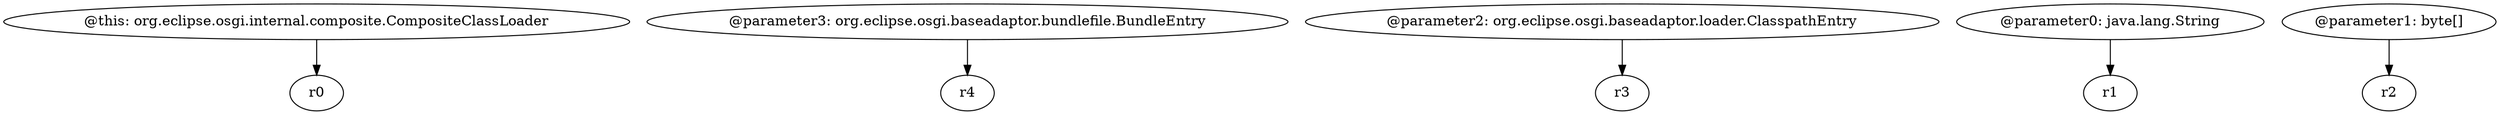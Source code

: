 digraph g {
0[label="@this: org.eclipse.osgi.internal.composite.CompositeClassLoader"]
1[label="r0"]
0->1[label=""]
2[label="@parameter3: org.eclipse.osgi.baseadaptor.bundlefile.BundleEntry"]
3[label="r4"]
2->3[label=""]
4[label="@parameter2: org.eclipse.osgi.baseadaptor.loader.ClasspathEntry"]
5[label="r3"]
4->5[label=""]
6[label="@parameter0: java.lang.String"]
7[label="r1"]
6->7[label=""]
8[label="@parameter1: byte[]"]
9[label="r2"]
8->9[label=""]
}